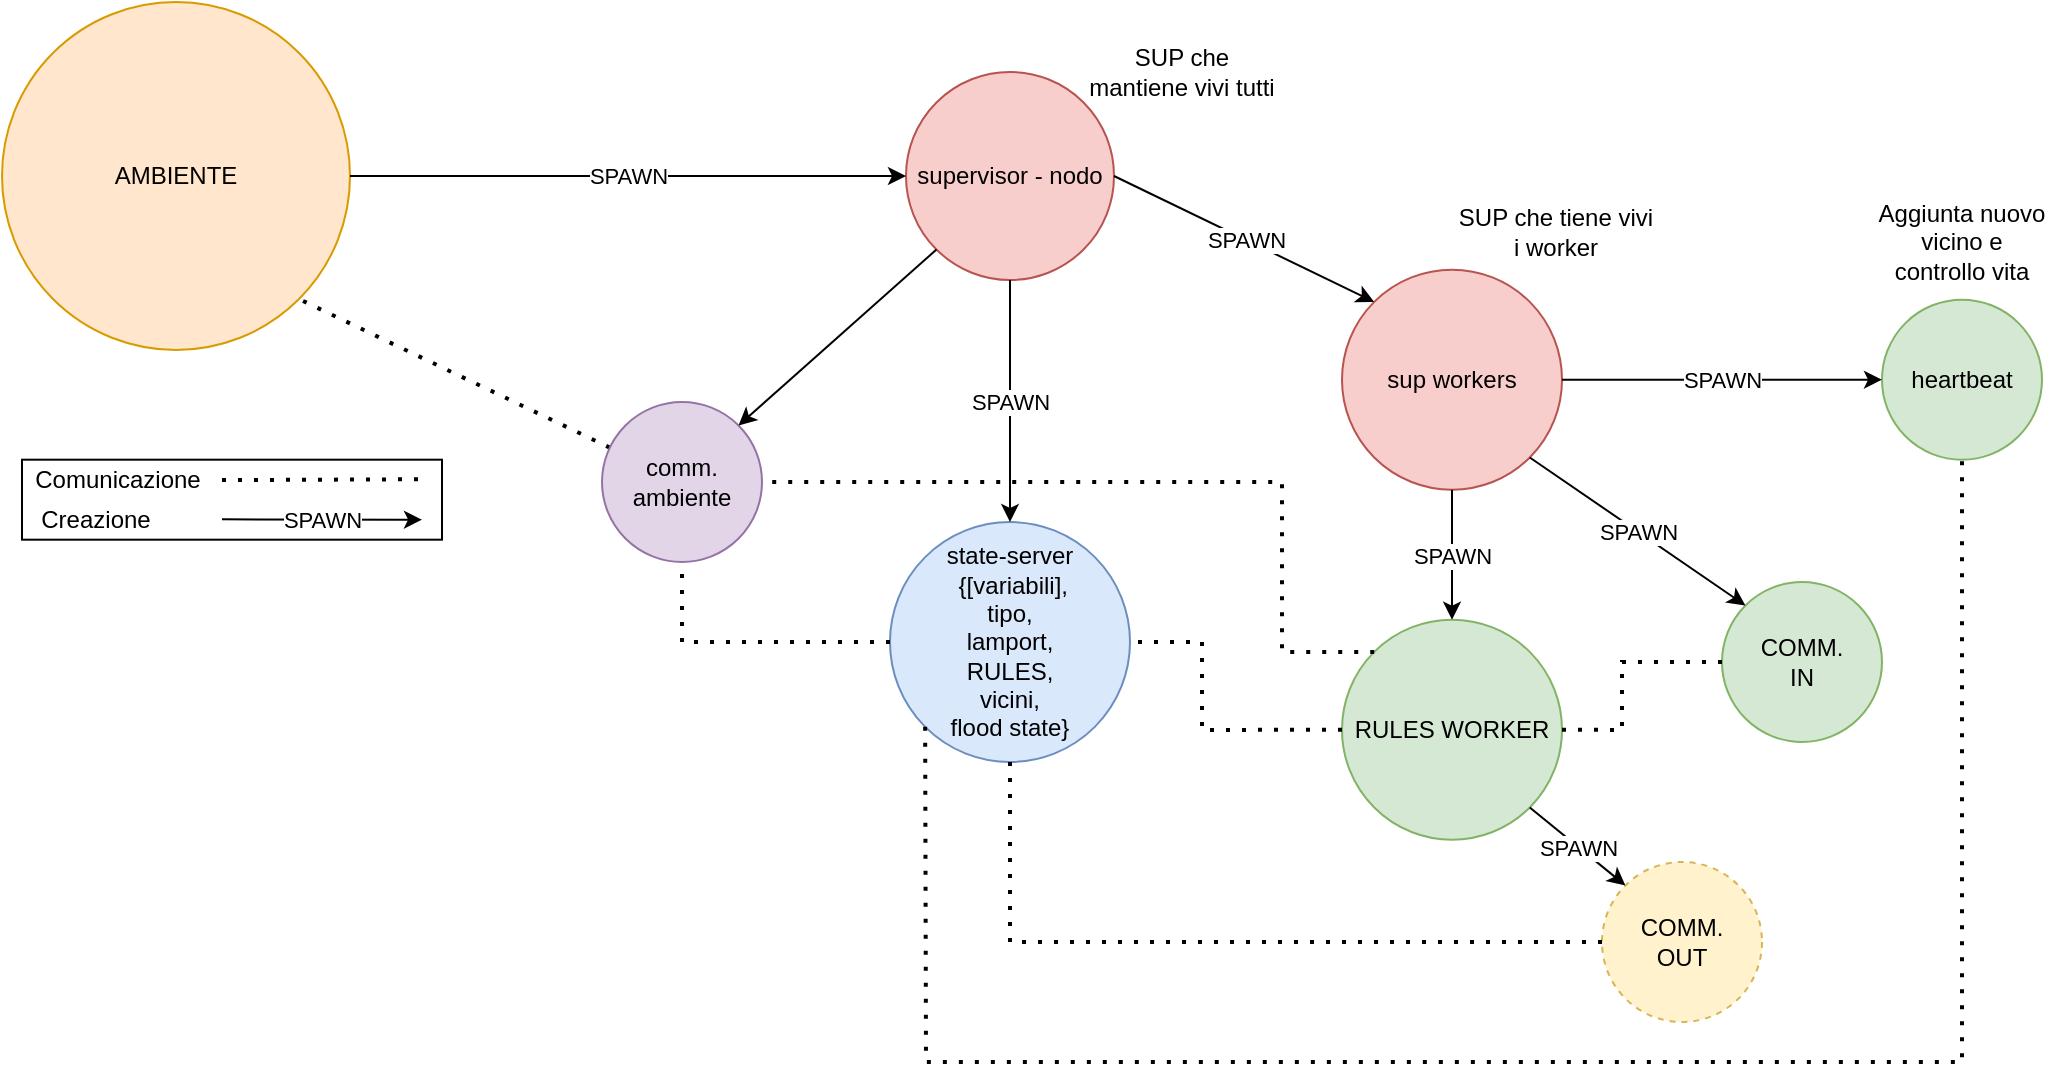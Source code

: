 <mxfile version="14.5.8" type="device"><diagram id="8f2JrUlGuPTvHsmJs0fN" name="Page-1"><mxGraphModel dx="1673" dy="896" grid="1" gridSize="10" guides="1" tooltips="1" connect="1" arrows="1" fold="1" page="1" pageScale="1" pageWidth="827" pageHeight="1169" math="0" shadow="0"><root><mxCell id="0"/><mxCell id="1" parent="0"/><mxCell id="-jcanLdKdCl-yKt6BdGD-53" value="" style="rounded=0;whiteSpace=wrap;html=1;fillColor=#ffffff;" parent="1" vertex="1"><mxGeometry x="10" y="228.84" width="210" height="40" as="geometry"/></mxCell><mxCell id="IBeI8l__l9tSu07Wctf3-1" value="supervisor - nodo" style="ellipse;whiteSpace=wrap;html=1;aspect=fixed;fillColor=#f8cecc;strokeColor=#b85450;" parent="1" vertex="1"><mxGeometry x="452" y="35" width="104" height="104" as="geometry"/></mxCell><mxCell id="IBeI8l__l9tSu07Wctf3-3" value="state-server&lt;br&gt;&amp;nbsp;{[variabili], &lt;br&gt;tipo,&lt;br&gt;lamport,&lt;br&gt;RULES,&lt;br&gt;vicini,&lt;br&gt;flood state}" style="ellipse;whiteSpace=wrap;html=1;aspect=fixed;fillColor=#dae8fc;strokeColor=#6c8ebf;" parent="1" vertex="1"><mxGeometry x="444" y="260" width="120" height="120" as="geometry"/></mxCell><mxCell id="IBeI8l__l9tSu07Wctf3-5" value="sup workers" style="ellipse;whiteSpace=wrap;html=1;aspect=fixed;fillColor=#f8cecc;strokeColor=#b85450;" parent="1" vertex="1"><mxGeometry x="670" y="133.84" width="110" height="110" as="geometry"/></mxCell><mxCell id="IBeI8l__l9tSu07Wctf3-8" value="COMM.&lt;br&gt;IN" style="ellipse;whiteSpace=wrap;html=1;aspect=fixed;fillColor=#d5e8d4;strokeColor=#82b366;" parent="1" vertex="1"><mxGeometry x="860" y="290.0" width="80" height="80" as="geometry"/></mxCell><mxCell id="IBeI8l__l9tSu07Wctf3-12" value="RULES WORKER" style="ellipse;whiteSpace=wrap;html=1;aspect=fixed;fillColor=#d5e8d4;strokeColor=#82b366;" parent="1" vertex="1"><mxGeometry x="670" y="308.84" width="110" height="110" as="geometry"/></mxCell><mxCell id="IBeI8l__l9tSu07Wctf3-23" value="SUP che mantiene vivi tutti" style="text;html=1;strokeColor=none;fillColor=none;align=center;verticalAlign=middle;whiteSpace=wrap;rounded=0;" parent="1" vertex="1"><mxGeometry x="540" y="10" width="100" height="50" as="geometry"/></mxCell><mxCell id="IBeI8l__l9tSu07Wctf3-24" value="SUP che tiene vivi i worker" style="text;html=1;strokeColor=none;fillColor=none;align=center;verticalAlign=middle;whiteSpace=wrap;rounded=0;" parent="1" vertex="1"><mxGeometry x="727" y="100.0" width="100" height="30" as="geometry"/></mxCell><mxCell id="IBeI8l__l9tSu07Wctf3-25" value="AMBIENTE" style="ellipse;whiteSpace=wrap;html=1;aspect=fixed;fillColor=#ffe6cc;strokeColor=#d79b00;" parent="1" vertex="1"><mxGeometry width="174" height="174" as="geometry"/></mxCell><mxCell id="IBeI8l__l9tSu07Wctf3-32" value="" style="endArrow=none;dashed=1;html=1;dashPattern=1 3;strokeWidth=2;entryX=1;entryY=1;entryDx=0;entryDy=0;" parent="1" source="-jcanLdKdCl-yKt6BdGD-3" target="IBeI8l__l9tSu07Wctf3-25" edge="1"><mxGeometry width="50" height="50" relative="1" as="geometry"><mxPoint x="680" y="146" as="sourcePoint"/><mxPoint x="307.0" y="20" as="targetPoint"/></mxGeometry></mxCell><mxCell id="IBeI8l__l9tSu07Wctf3-35" value="" style="endArrow=classic;html=1;entryX=0;entryY=0.5;entryDx=0;entryDy=0;exitX=1;exitY=0.5;exitDx=0;exitDy=0;" parent="1" source="IBeI8l__l9tSu07Wctf3-25" target="IBeI8l__l9tSu07Wctf3-1" edge="1"><mxGeometry relative="1" as="geometry"><mxPoint x="220" y="40" as="sourcePoint"/><mxPoint x="540" y="280" as="targetPoint"/></mxGeometry></mxCell><mxCell id="IBeI8l__l9tSu07Wctf3-36" value="SPAWN" style="edgeLabel;resizable=0;html=1;align=center;verticalAlign=middle;" parent="IBeI8l__l9tSu07Wctf3-35" connectable="0" vertex="1"><mxGeometry relative="1" as="geometry"/></mxCell><mxCell id="CnOm33l_RqHOCfw_i5Eg-1" value="heartbeat" style="ellipse;whiteSpace=wrap;html=1;aspect=fixed;fillColor=#d5e8d4;strokeColor=#82b366;" parent="1" vertex="1"><mxGeometry x="940" y="148.84" width="80" height="80" as="geometry"/></mxCell><mxCell id="CnOm33l_RqHOCfw_i5Eg-6" value="Aggiunta nuovo vicino e controllo vita" style="text;html=1;strokeColor=none;fillColor=none;align=center;verticalAlign=middle;whiteSpace=wrap;rounded=0;" parent="1" vertex="1"><mxGeometry x="935" y="110.0" width="90" height="20" as="geometry"/></mxCell><mxCell id="-jcanLdKdCl-yKt6BdGD-3" value="comm.&lt;br&gt;ambiente" style="ellipse;whiteSpace=wrap;html=1;aspect=fixed;fillColor=#e1d5e7;strokeColor=#9673a6;" parent="1" vertex="1"><mxGeometry x="300" y="200.0" width="80" height="80" as="geometry"/></mxCell><mxCell id="-jcanLdKdCl-yKt6BdGD-7" value="" style="endArrow=classic;html=1;entryX=1;entryY=0;entryDx=0;entryDy=0;exitX=0;exitY=1;exitDx=0;exitDy=0;" parent="1" source="IBeI8l__l9tSu07Wctf3-1" target="-jcanLdKdCl-yKt6BdGD-3" edge="1"><mxGeometry width="50" height="50" relative="1" as="geometry"><mxPoint x="538" y="124" as="sourcePoint"/><mxPoint x="600" y="243.84" as="targetPoint"/></mxGeometry></mxCell><mxCell id="-jcanLdKdCl-yKt6BdGD-8" value="COMM.&lt;br&gt;OUT" style="ellipse;whiteSpace=wrap;html=1;aspect=fixed;dashed=1;fillColor=#fff2cc;strokeColor=#d6b656;" parent="1" vertex="1"><mxGeometry x="800" y="430.0" width="80" height="80" as="geometry"/></mxCell><mxCell id="-jcanLdKdCl-yKt6BdGD-12" value="" style="endArrow=classic;html=1;exitX=0.5;exitY=1;exitDx=0;exitDy=0;" parent="1" source="IBeI8l__l9tSu07Wctf3-1" target="IBeI8l__l9tSu07Wctf3-3" edge="1"><mxGeometry relative="1" as="geometry"><mxPoint x="186.54" y="249.24" as="sourcePoint"/><mxPoint x="403.996" y="363.84" as="targetPoint"/></mxGeometry></mxCell><mxCell id="-jcanLdKdCl-yKt6BdGD-13" value="SPAWN" style="edgeLabel;resizable=0;html=1;align=center;verticalAlign=middle;" parent="-jcanLdKdCl-yKt6BdGD-12" connectable="0" vertex="1"><mxGeometry relative="1" as="geometry"/></mxCell><mxCell id="-jcanLdKdCl-yKt6BdGD-14" value="" style="endArrow=classic;html=1;entryX=0;entryY=0;entryDx=0;entryDy=0;exitX=1;exitY=0.5;exitDx=0;exitDy=0;" parent="1" source="IBeI8l__l9tSu07Wctf3-1" target="IBeI8l__l9tSu07Wctf3-5" edge="1"><mxGeometry relative="1" as="geometry"><mxPoint x="640" y="87" as="sourcePoint"/><mxPoint x="561.456" y="125.44" as="targetPoint"/></mxGeometry></mxCell><mxCell id="-jcanLdKdCl-yKt6BdGD-15" value="SPAWN" style="edgeLabel;resizable=0;html=1;align=center;verticalAlign=middle;" parent="-jcanLdKdCl-yKt6BdGD-14" connectable="0" vertex="1"><mxGeometry relative="1" as="geometry"/></mxCell><mxCell id="-jcanLdKdCl-yKt6BdGD-16" value="" style="endArrow=classic;html=1;entryX=0.5;entryY=0;entryDx=0;entryDy=0;exitX=0.5;exitY=1;exitDx=0;exitDy=0;" parent="1" source="IBeI8l__l9tSu07Wctf3-5" target="IBeI8l__l9tSu07Wctf3-12" edge="1"><mxGeometry relative="1" as="geometry"><mxPoint x="484.0" y="20.84" as="sourcePoint"/><mxPoint x="701.456" y="135.44" as="targetPoint"/></mxGeometry></mxCell><mxCell id="-jcanLdKdCl-yKt6BdGD-17" value="SPAWN" style="edgeLabel;resizable=0;html=1;align=center;verticalAlign=middle;" parent="-jcanLdKdCl-yKt6BdGD-16" connectable="0" vertex="1"><mxGeometry relative="1" as="geometry"/></mxCell><mxCell id="-jcanLdKdCl-yKt6BdGD-18" value="" style="endArrow=classic;html=1;entryX=0;entryY=0;entryDx=0;entryDy=0;exitX=1;exitY=1;exitDx=0;exitDy=0;" parent="1" source="IBeI8l__l9tSu07Wctf3-5" target="IBeI8l__l9tSu07Wctf3-8" edge="1"><mxGeometry relative="1" as="geometry"><mxPoint x="494.0" y="30.84" as="sourcePoint"/><mxPoint x="711.456" y="145.44" as="targetPoint"/></mxGeometry></mxCell><mxCell id="-jcanLdKdCl-yKt6BdGD-19" value="SPAWN" style="edgeLabel;resizable=0;html=1;align=center;verticalAlign=middle;" parent="-jcanLdKdCl-yKt6BdGD-18" connectable="0" vertex="1"><mxGeometry relative="1" as="geometry"/></mxCell><mxCell id="-jcanLdKdCl-yKt6BdGD-20" value="" style="endArrow=classic;html=1;entryX=0;entryY=0.5;entryDx=0;entryDy=0;exitX=1;exitY=0.5;exitDx=0;exitDy=0;" parent="1" source="IBeI8l__l9tSu07Wctf3-5" target="CnOm33l_RqHOCfw_i5Eg-1" edge="1"><mxGeometry relative="1" as="geometry"><mxPoint x="504.0" y="40.84" as="sourcePoint"/><mxPoint x="721.456" y="155.44" as="targetPoint"/></mxGeometry></mxCell><mxCell id="-jcanLdKdCl-yKt6BdGD-21" value="SPAWN" style="edgeLabel;resizable=0;html=1;align=center;verticalAlign=middle;" parent="-jcanLdKdCl-yKt6BdGD-20" connectable="0" vertex="1"><mxGeometry relative="1" as="geometry"/></mxCell><mxCell id="-jcanLdKdCl-yKt6BdGD-30" value="" style="endArrow=none;dashed=1;html=1;dashPattern=1 3;strokeWidth=2;entryX=0.5;entryY=1;entryDx=0;entryDy=0;exitX=0;exitY=0.5;exitDx=0;exitDy=0;rounded=0;" parent="1" source="-jcanLdKdCl-yKt6BdGD-8" target="IBeI8l__l9tSu07Wctf3-3" edge="1"><mxGeometry width="50" height="50" relative="1" as="geometry"><mxPoint x="360" y="428.84" as="sourcePoint"/><mxPoint x="410" y="378.84" as="targetPoint"/><Array as="points"><mxPoint x="630" y="470"/><mxPoint x="504" y="470"/><mxPoint x="504" y="440"/></Array></mxGeometry></mxCell><mxCell id="-jcanLdKdCl-yKt6BdGD-31" value="" style="endArrow=none;dashed=1;html=1;dashPattern=1 3;strokeWidth=2;entryX=0.5;entryY=1;entryDx=0;entryDy=0;exitX=0;exitY=1;exitDx=0;exitDy=0;rounded=0;" parent="1" source="IBeI8l__l9tSu07Wctf3-3" target="CnOm33l_RqHOCfw_i5Eg-1" edge="1"><mxGeometry width="50" height="50" relative="1" as="geometry"><mxPoint x="800" y="353.84" as="sourcePoint"/><mxPoint x="850" y="303.84" as="targetPoint"/><Array as="points"><mxPoint x="462" y="530"/><mxPoint x="980" y="530"/></Array></mxGeometry></mxCell><mxCell id="-jcanLdKdCl-yKt6BdGD-32" value="" style="endArrow=none;dashed=1;html=1;dashPattern=1 3;strokeWidth=2;entryX=1;entryY=0.5;entryDx=0;entryDy=0;exitX=0;exitY=0.5;exitDx=0;exitDy=0;rounded=0;" parent="1" source="IBeI8l__l9tSu07Wctf3-12" target="IBeI8l__l9tSu07Wctf3-3" edge="1"><mxGeometry width="50" height="50" relative="1" as="geometry"><mxPoint x="390" y="443.84" as="sourcePoint"/><mxPoint x="440" y="393.84" as="targetPoint"/><Array as="points"><mxPoint x="600" y="364"/><mxPoint x="600" y="320"/></Array></mxGeometry></mxCell><mxCell id="-jcanLdKdCl-yKt6BdGD-35" value="" style="endArrow=none;dashed=1;html=1;dashPattern=1 3;strokeWidth=2;entryX=1;entryY=0.5;entryDx=0;entryDy=0;exitX=0;exitY=0;exitDx=0;exitDy=0;rounded=0;orthogonal=1;" parent="1" source="IBeI8l__l9tSu07Wctf3-12" target="-jcanLdKdCl-yKt6BdGD-3" edge="1"><mxGeometry width="50" height="50" relative="1" as="geometry"><mxPoint x="360" y="302.91" as="sourcePoint"/><mxPoint x="478.284" y="211.194" as="targetPoint"/><Array as="points"><mxPoint x="640" y="325"/><mxPoint x="640" y="240"/></Array></mxGeometry></mxCell><mxCell id="-jcanLdKdCl-yKt6BdGD-39" value="" style="endArrow=classic;html=1;entryX=0;entryY=0;entryDx=0;entryDy=0;exitX=1;exitY=1;exitDx=0;exitDy=0;" parent="1" source="IBeI8l__l9tSu07Wctf3-12" target="-jcanLdKdCl-yKt6BdGD-8" edge="1"><mxGeometry relative="1" as="geometry"><mxPoint x="820" y="290" as="sourcePoint"/><mxPoint x="820" y="355" as="targetPoint"/></mxGeometry></mxCell><mxCell id="-jcanLdKdCl-yKt6BdGD-40" value="SPAWN" style="edgeLabel;resizable=0;html=1;align=center;verticalAlign=middle;" parent="-jcanLdKdCl-yKt6BdGD-39" connectable="0" vertex="1"><mxGeometry relative="1" as="geometry"/></mxCell><mxCell id="-jcanLdKdCl-yKt6BdGD-45" value="" style="endArrow=none;dashed=1;html=1;dashPattern=1 3;strokeWidth=2;entryX=0;entryY=0.5;entryDx=0;entryDy=0;exitX=1;exitY=0.5;exitDx=0;exitDy=0;rounded=0;" parent="1" source="IBeI8l__l9tSu07Wctf3-12" target="IBeI8l__l9tSu07Wctf3-8" edge="1"><mxGeometry width="50" height="50" relative="1" as="geometry"><mxPoint x="540" y="420" as="sourcePoint"/><mxPoint x="590" y="370" as="targetPoint"/><Array as="points"><mxPoint x="810" y="364"/><mxPoint x="810" y="330"/></Array></mxGeometry></mxCell><mxCell id="-jcanLdKdCl-yKt6BdGD-46" value="" style="endArrow=none;dashed=1;html=1;dashPattern=1 3;strokeWidth=2;entryX=0.5;entryY=1;entryDx=0;entryDy=0;exitX=0;exitY=0.5;exitDx=0;exitDy=0;rounded=0;" parent="1" source="IBeI8l__l9tSu07Wctf3-3" target="-jcanLdKdCl-yKt6BdGD-3" edge="1"><mxGeometry width="50" height="50" relative="1" as="geometry"><mxPoint x="240" y="418.84" as="sourcePoint"/><mxPoint x="290" y="368.84" as="targetPoint"/><Array as="points"><mxPoint x="340" y="320"/></Array></mxGeometry></mxCell><mxCell id="-jcanLdKdCl-yKt6BdGD-47" value="" style="endArrow=none;dashed=1;html=1;dashPattern=1 3;strokeWidth=2;" parent="1" edge="1"><mxGeometry width="50" height="50" relative="1" as="geometry"><mxPoint x="110" y="239.05" as="sourcePoint"/><mxPoint x="210" y="238.63" as="targetPoint"/></mxGeometry></mxCell><mxCell id="-jcanLdKdCl-yKt6BdGD-48" value="Comunicazione" style="text;html=1;strokeColor=none;fillColor=none;align=center;verticalAlign=middle;whiteSpace=wrap;rounded=0;dashed=1;" parent="1" vertex="1"><mxGeometry x="13" y="228.84" width="90" height="20" as="geometry"/></mxCell><mxCell id="-jcanLdKdCl-yKt6BdGD-50" value="" style="endArrow=classic;html=1;" parent="1" edge="1"><mxGeometry relative="1" as="geometry"><mxPoint x="110" y="258.67" as="sourcePoint"/><mxPoint x="210" y="258.84" as="targetPoint"/></mxGeometry></mxCell><mxCell id="-jcanLdKdCl-yKt6BdGD-51" value="SPAWN" style="edgeLabel;resizable=0;html=1;align=center;verticalAlign=middle;" parent="-jcanLdKdCl-yKt6BdGD-50" connectable="0" vertex="1"><mxGeometry relative="1" as="geometry"/></mxCell><mxCell id="-jcanLdKdCl-yKt6BdGD-52" value="Creazione" style="text;html=1;strokeColor=none;fillColor=none;align=center;verticalAlign=middle;whiteSpace=wrap;rounded=0;dashed=1;" parent="1" vertex="1"><mxGeometry x="13" y="248.84" width="68" height="20" as="geometry"/></mxCell></root></mxGraphModel></diagram></mxfile>